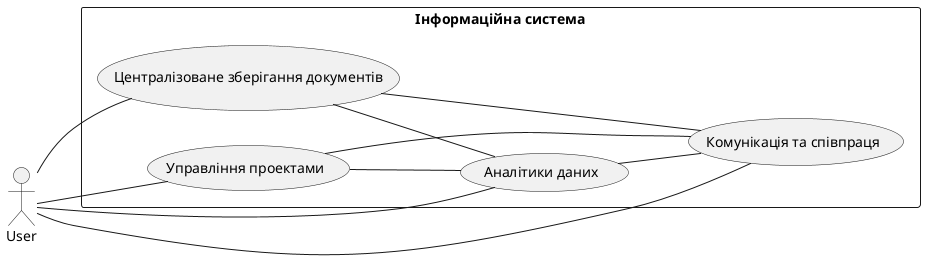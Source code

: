 @startuml
left to right direction
actor User
rectangle "Інформаційна система" {
  User -- (Управління проектами)
  User -- (Централізоване зберігання документів)
  User -- (Аналітики даних)
  User -- (Комунікація та співпраця)
  (Управління проектами) -- (Аналітики даних)
  (Управління проектами) -- (Комунікація та співпраця)
  (Централізоване зберігання документів) -- (Аналітики даних)
  (Централізоване зберігання документів) -- (Комунікація та співпраця)
  (Аналітики даних) -- (Комунікація та співпраця)
}
@enduml
